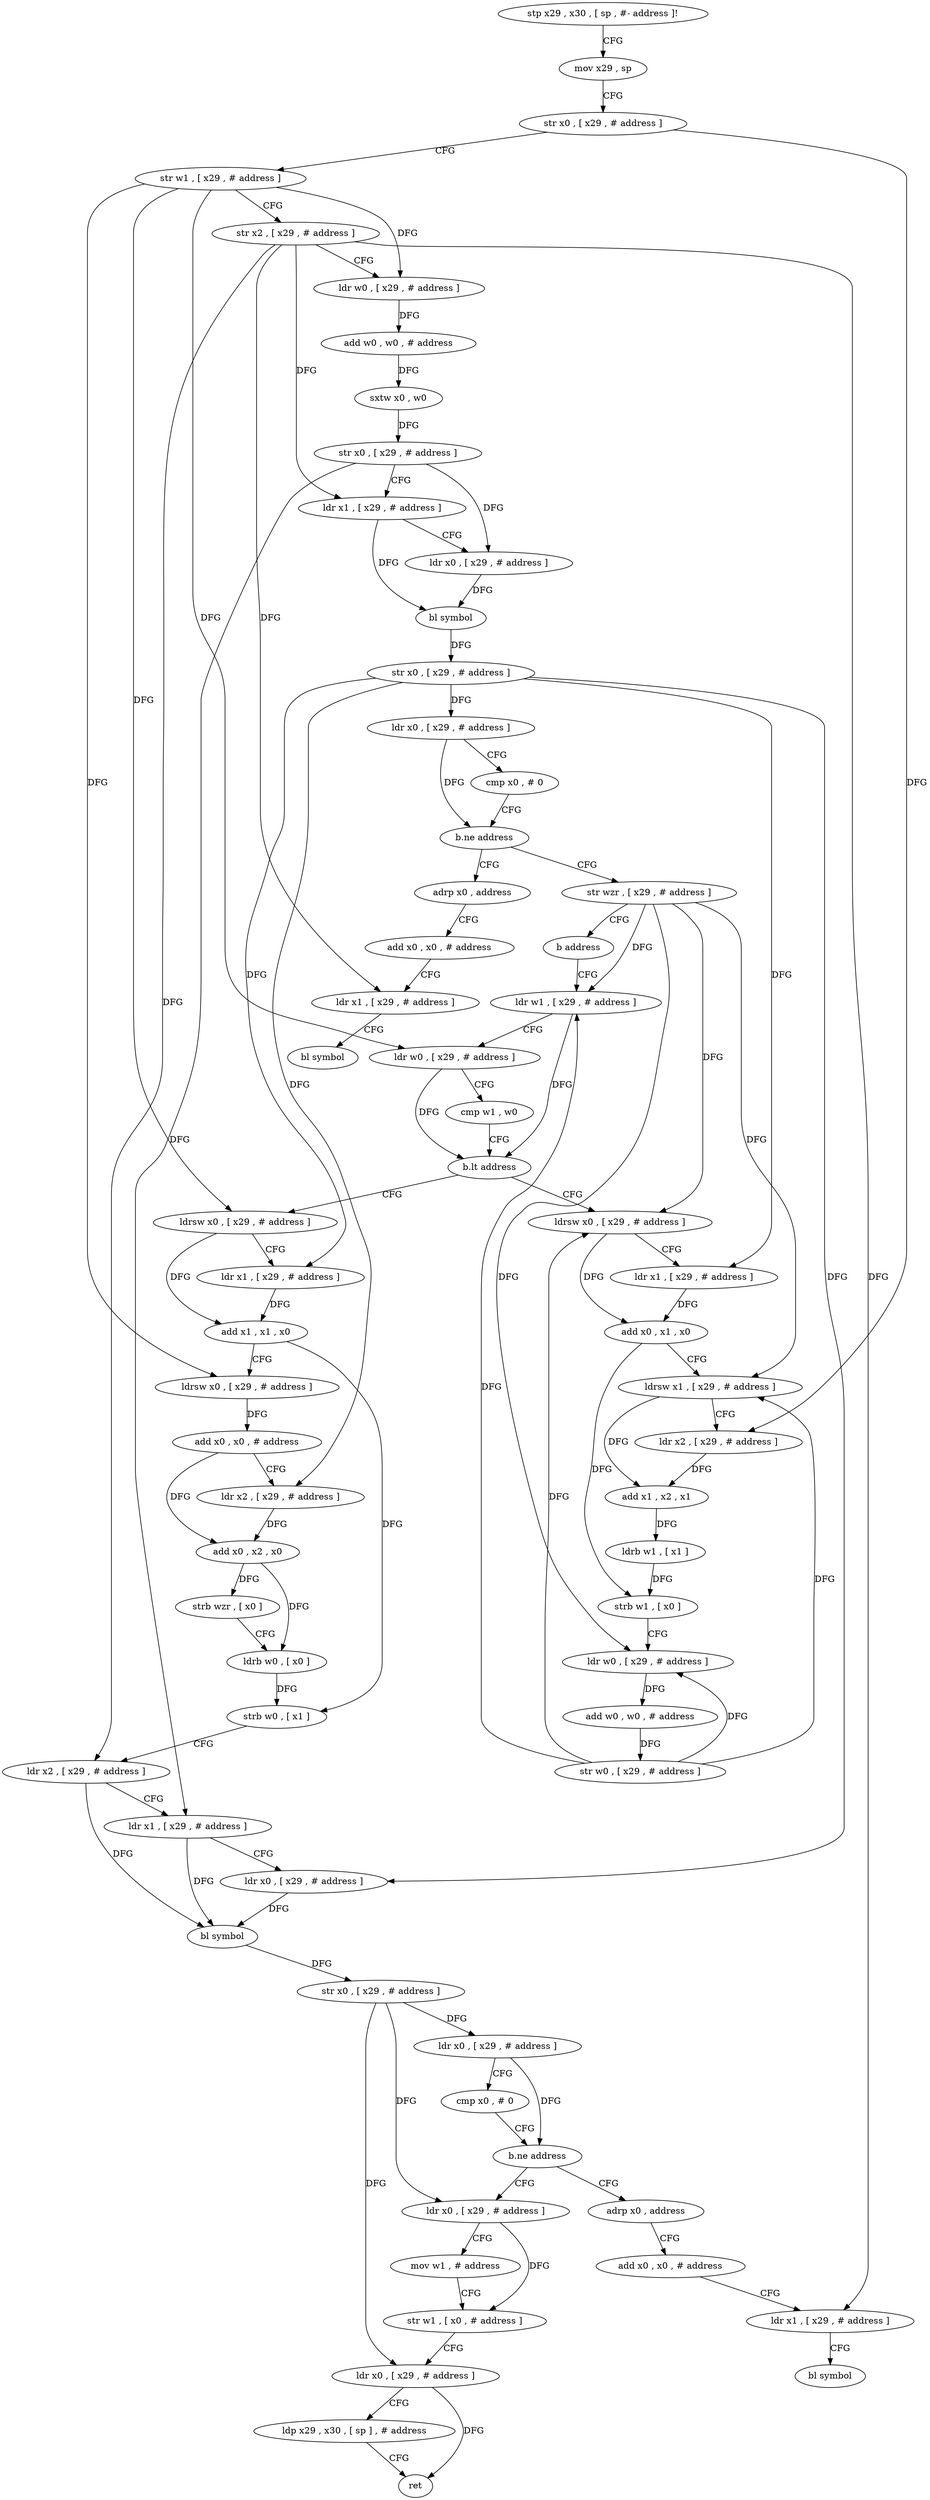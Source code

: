 digraph "func" {
"150216" [label = "stp x29 , x30 , [ sp , #- address ]!" ]
"150220" [label = "mov x29 , sp" ]
"150224" [label = "str x0 , [ x29 , # address ]" ]
"150228" [label = "str w1 , [ x29 , # address ]" ]
"150232" [label = "str x2 , [ x29 , # address ]" ]
"150236" [label = "ldr w0 , [ x29 , # address ]" ]
"150240" [label = "add w0 , w0 , # address" ]
"150244" [label = "sxtw x0 , w0" ]
"150248" [label = "str x0 , [ x29 , # address ]" ]
"150252" [label = "ldr x1 , [ x29 , # address ]" ]
"150256" [label = "ldr x0 , [ x29 , # address ]" ]
"150260" [label = "bl symbol" ]
"150264" [label = "str x0 , [ x29 , # address ]" ]
"150268" [label = "ldr x0 , [ x29 , # address ]" ]
"150272" [label = "cmp x0 , # 0" ]
"150276" [label = "b.ne address" ]
"150296" [label = "str wzr , [ x29 , # address ]" ]
"150280" [label = "adrp x0 , address" ]
"150300" [label = "b address" ]
"150348" [label = "ldr w1 , [ x29 , # address ]" ]
"150284" [label = "add x0 , x0 , # address" ]
"150288" [label = "ldr x1 , [ x29 , # address ]" ]
"150292" [label = "bl symbol" ]
"150352" [label = "ldr w0 , [ x29 , # address ]" ]
"150356" [label = "cmp w1 , w0" ]
"150360" [label = "b.lt address" ]
"150304" [label = "ldrsw x0 , [ x29 , # address ]" ]
"150364" [label = "ldrsw x0 , [ x29 , # address ]" ]
"150308" [label = "ldr x1 , [ x29 , # address ]" ]
"150312" [label = "add x0 , x1 , x0" ]
"150316" [label = "ldrsw x1 , [ x29 , # address ]" ]
"150320" [label = "ldr x2 , [ x29 , # address ]" ]
"150324" [label = "add x1 , x2 , x1" ]
"150328" [label = "ldrb w1 , [ x1 ]" ]
"150332" [label = "strb w1 , [ x0 ]" ]
"150336" [label = "ldr w0 , [ x29 , # address ]" ]
"150340" [label = "add w0 , w0 , # address" ]
"150344" [label = "str w0 , [ x29 , # address ]" ]
"150368" [label = "ldr x1 , [ x29 , # address ]" ]
"150372" [label = "add x1 , x1 , x0" ]
"150376" [label = "ldrsw x0 , [ x29 , # address ]" ]
"150380" [label = "add x0 , x0 , # address" ]
"150384" [label = "ldr x2 , [ x29 , # address ]" ]
"150388" [label = "add x0 , x2 , x0" ]
"150392" [label = "strb wzr , [ x0 ]" ]
"150396" [label = "ldrb w0 , [ x0 ]" ]
"150400" [label = "strb w0 , [ x1 ]" ]
"150404" [label = "ldr x2 , [ x29 , # address ]" ]
"150408" [label = "ldr x1 , [ x29 , # address ]" ]
"150412" [label = "ldr x0 , [ x29 , # address ]" ]
"150416" [label = "bl symbol" ]
"150420" [label = "str x0 , [ x29 , # address ]" ]
"150424" [label = "ldr x0 , [ x29 , # address ]" ]
"150428" [label = "cmp x0 , # 0" ]
"150432" [label = "b.ne address" ]
"150452" [label = "ldr x0 , [ x29 , # address ]" ]
"150436" [label = "adrp x0 , address" ]
"150456" [label = "mov w1 , # address" ]
"150460" [label = "str w1 , [ x0 , # address ]" ]
"150464" [label = "ldr x0 , [ x29 , # address ]" ]
"150468" [label = "ldp x29 , x30 , [ sp ] , # address" ]
"150472" [label = "ret" ]
"150440" [label = "add x0 , x0 , # address" ]
"150444" [label = "ldr x1 , [ x29 , # address ]" ]
"150448" [label = "bl symbol" ]
"150216" -> "150220" [ label = "CFG" ]
"150220" -> "150224" [ label = "CFG" ]
"150224" -> "150228" [ label = "CFG" ]
"150224" -> "150320" [ label = "DFG" ]
"150228" -> "150232" [ label = "CFG" ]
"150228" -> "150236" [ label = "DFG" ]
"150228" -> "150352" [ label = "DFG" ]
"150228" -> "150364" [ label = "DFG" ]
"150228" -> "150376" [ label = "DFG" ]
"150232" -> "150236" [ label = "CFG" ]
"150232" -> "150252" [ label = "DFG" ]
"150232" -> "150288" [ label = "DFG" ]
"150232" -> "150404" [ label = "DFG" ]
"150232" -> "150444" [ label = "DFG" ]
"150236" -> "150240" [ label = "DFG" ]
"150240" -> "150244" [ label = "DFG" ]
"150244" -> "150248" [ label = "DFG" ]
"150248" -> "150252" [ label = "CFG" ]
"150248" -> "150256" [ label = "DFG" ]
"150248" -> "150408" [ label = "DFG" ]
"150252" -> "150256" [ label = "CFG" ]
"150252" -> "150260" [ label = "DFG" ]
"150256" -> "150260" [ label = "DFG" ]
"150260" -> "150264" [ label = "DFG" ]
"150264" -> "150268" [ label = "DFG" ]
"150264" -> "150308" [ label = "DFG" ]
"150264" -> "150368" [ label = "DFG" ]
"150264" -> "150384" [ label = "DFG" ]
"150264" -> "150412" [ label = "DFG" ]
"150268" -> "150272" [ label = "CFG" ]
"150268" -> "150276" [ label = "DFG" ]
"150272" -> "150276" [ label = "CFG" ]
"150276" -> "150296" [ label = "CFG" ]
"150276" -> "150280" [ label = "CFG" ]
"150296" -> "150300" [ label = "CFG" ]
"150296" -> "150348" [ label = "DFG" ]
"150296" -> "150304" [ label = "DFG" ]
"150296" -> "150316" [ label = "DFG" ]
"150296" -> "150336" [ label = "DFG" ]
"150280" -> "150284" [ label = "CFG" ]
"150300" -> "150348" [ label = "CFG" ]
"150348" -> "150352" [ label = "CFG" ]
"150348" -> "150360" [ label = "DFG" ]
"150284" -> "150288" [ label = "CFG" ]
"150288" -> "150292" [ label = "CFG" ]
"150352" -> "150356" [ label = "CFG" ]
"150352" -> "150360" [ label = "DFG" ]
"150356" -> "150360" [ label = "CFG" ]
"150360" -> "150304" [ label = "CFG" ]
"150360" -> "150364" [ label = "CFG" ]
"150304" -> "150308" [ label = "CFG" ]
"150304" -> "150312" [ label = "DFG" ]
"150364" -> "150368" [ label = "CFG" ]
"150364" -> "150372" [ label = "DFG" ]
"150308" -> "150312" [ label = "DFG" ]
"150312" -> "150316" [ label = "CFG" ]
"150312" -> "150332" [ label = "DFG" ]
"150316" -> "150320" [ label = "CFG" ]
"150316" -> "150324" [ label = "DFG" ]
"150320" -> "150324" [ label = "DFG" ]
"150324" -> "150328" [ label = "DFG" ]
"150328" -> "150332" [ label = "DFG" ]
"150332" -> "150336" [ label = "CFG" ]
"150336" -> "150340" [ label = "DFG" ]
"150340" -> "150344" [ label = "DFG" ]
"150344" -> "150348" [ label = "DFG" ]
"150344" -> "150304" [ label = "DFG" ]
"150344" -> "150316" [ label = "DFG" ]
"150344" -> "150336" [ label = "DFG" ]
"150368" -> "150372" [ label = "DFG" ]
"150372" -> "150376" [ label = "CFG" ]
"150372" -> "150400" [ label = "DFG" ]
"150376" -> "150380" [ label = "DFG" ]
"150380" -> "150384" [ label = "CFG" ]
"150380" -> "150388" [ label = "DFG" ]
"150384" -> "150388" [ label = "DFG" ]
"150388" -> "150392" [ label = "DFG" ]
"150388" -> "150396" [ label = "DFG" ]
"150392" -> "150396" [ label = "CFG" ]
"150396" -> "150400" [ label = "DFG" ]
"150400" -> "150404" [ label = "CFG" ]
"150404" -> "150408" [ label = "CFG" ]
"150404" -> "150416" [ label = "DFG" ]
"150408" -> "150412" [ label = "CFG" ]
"150408" -> "150416" [ label = "DFG" ]
"150412" -> "150416" [ label = "DFG" ]
"150416" -> "150420" [ label = "DFG" ]
"150420" -> "150424" [ label = "DFG" ]
"150420" -> "150452" [ label = "DFG" ]
"150420" -> "150464" [ label = "DFG" ]
"150424" -> "150428" [ label = "CFG" ]
"150424" -> "150432" [ label = "DFG" ]
"150428" -> "150432" [ label = "CFG" ]
"150432" -> "150452" [ label = "CFG" ]
"150432" -> "150436" [ label = "CFG" ]
"150452" -> "150456" [ label = "CFG" ]
"150452" -> "150460" [ label = "DFG" ]
"150436" -> "150440" [ label = "CFG" ]
"150456" -> "150460" [ label = "CFG" ]
"150460" -> "150464" [ label = "CFG" ]
"150464" -> "150468" [ label = "CFG" ]
"150464" -> "150472" [ label = "DFG" ]
"150468" -> "150472" [ label = "CFG" ]
"150440" -> "150444" [ label = "CFG" ]
"150444" -> "150448" [ label = "CFG" ]
}
